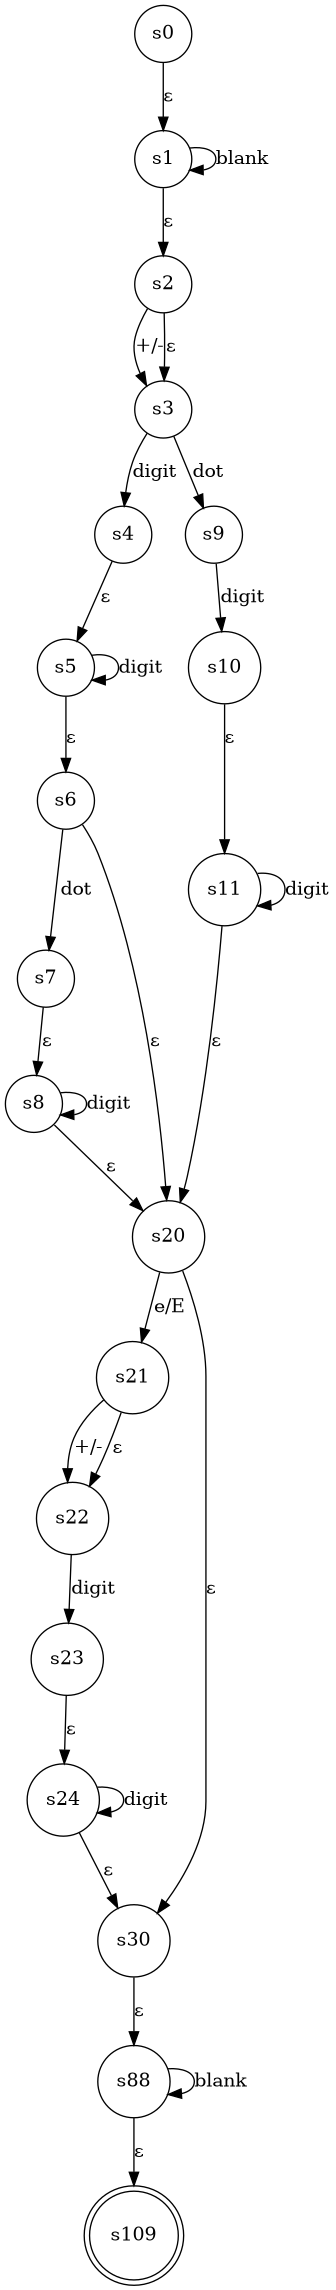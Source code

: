 
@startdot
digraph G {
' LR or UD
rankdir = UD;
node [shape = doublecircle]; s109;
node [shape = circle];
s0 -> s1 [label = "&epsilon;"];
s1 -> s2 [label = "&epsilon;"];
s1 -> s1 [label = "blank"];
s2 -> s3 [label = "+/-"];
s2 -> s3 [label = "&epsilon;"];

s3 -> s4 [label = "digit"];
s4 -> s5 [label = "&epsilon;"];
s5 -> s6 [label = "&epsilon;"];
s5 -> s5 [label = "digit"];
s6 -> s7 [label = "dot"];
s7 -> s8 [label = "&epsilon;"];
s8 -> s20 [label = "&epsilon;"];
s8 -> s8 [label = "digit"];
s6 -> s20 [label = "&epsilon;"];

s3 -> s9 [label = "dot"];
s9 -> s10  [label = "digit"];
s10 -> s11 [label = "&epsilon;"];
s11 -> s20 [label = "&epsilon;"];
s11 -> s11 [label = "digit"];

s20 -> s21[label = "e/E"];
s21 -> s22 [label = "+/-"];
s21 -> s22 [label = "&epsilon;"];
s22 -> s23 [label = "digit"];
s23 -> s24 [label = "&epsilon;"];
s24 -> s30 [label = "&epsilon;"];
s24 -> s24 [label = "digit"];

s20 -> s30 [label = "&epsilon;"];
s30 -> s88 [label = "&epsilon;"];
s88 -> s109 [label = "&epsilon;"];
s88 -> s88 [label = "blank"];
}

@enddot

@startuml
title 有效十进制数字的 NFA 图

note  "其正则表达式为 [\\s]*[+-]?(([0-9]+(.[0-9]*)?) | (.[0-9]+) ) ([eE][+-]?[0-9]+)?" as n1
' 用一下自动画图工具 https://cyberzhg.github.io/toolbox/nfa2dfa?regex=YSpiPygoYysoZGMqKT8pfChkYyspKSAoZWI/YyspPw==
' a blank
' b +-
' c 0-9
' d dot
' e e
' f others
' a*b?((c+(dc*)?)|(dc+)) (eb?c+)?

storage s0
storage s1
storage s2
storage s3
storage s4
storage s5
storage s6
storage s7
storage s8
storage s9
storage s10
storage s11
storage s20
storage s21
storage s22
storage s23
storage s24
storage s30
storage s88
storage s109

s0 -> s1: ε
s1 --> s2: ε
s1 -> s1: blank
s2 -> s3: +-
s2 -> s3: ε

s3 -> s4: digit
s4 -> s5: ε
s5 --> s6: ε
s5 -> s5: digit
s6 -> s7: dot
s7 --> s8: ε
s8 --> s20: ε
s8 -> s8: digit
s6 --> s20: ε

s3 --> s9: dot
s9 --> s10 : digit
s10 -> s11: ε
s11 --> s20: ε
s11 -> s11: digit

s20 -> s21: eE
s21 -> s22: +-
s21 -> s22: ε
s22 -> s23: digit
s23 --> s24: ε
s24 --> s30: ε
s24 -> s24: digit

s20 --> s30: ε
s30 -> s88: ε
s88 --> s109: ε
s88 -> s88: blank

@enduml
